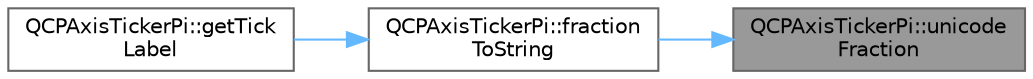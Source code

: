 digraph "QCPAxisTickerPi::unicodeFraction"
{
 // LATEX_PDF_SIZE
  bgcolor="transparent";
  edge [fontname=Helvetica,fontsize=10,labelfontname=Helvetica,labelfontsize=10];
  node [fontname=Helvetica,fontsize=10,shape=box,height=0.2,width=0.4];
  rankdir="RL";
  Node1 [label="QCPAxisTickerPi::unicode\lFraction",height=0.2,width=0.4,color="gray40", fillcolor="grey60", style="filled", fontcolor="black",tooltip=" "];
  Node1 -> Node2 [dir="back",color="steelblue1",style="solid"];
  Node2 [label="QCPAxisTickerPi::fraction\lToString",height=0.2,width=0.4,color="grey40", fillcolor="white", style="filled",URL="$class_q_c_p_axis_ticker_pi.html#afb59d434358173eb5b58e41255bea904",tooltip=" "];
  Node2 -> Node3 [dir="back",color="steelblue1",style="solid"];
  Node3 [label="QCPAxisTickerPi::getTick\lLabel",height=0.2,width=0.4,color="grey40", fillcolor="white", style="filled",URL="$class_q_c_p_axis_ticker_pi.html#a9a087d931d4344b8a91d5cecceff7109",tooltip=" "];
}
